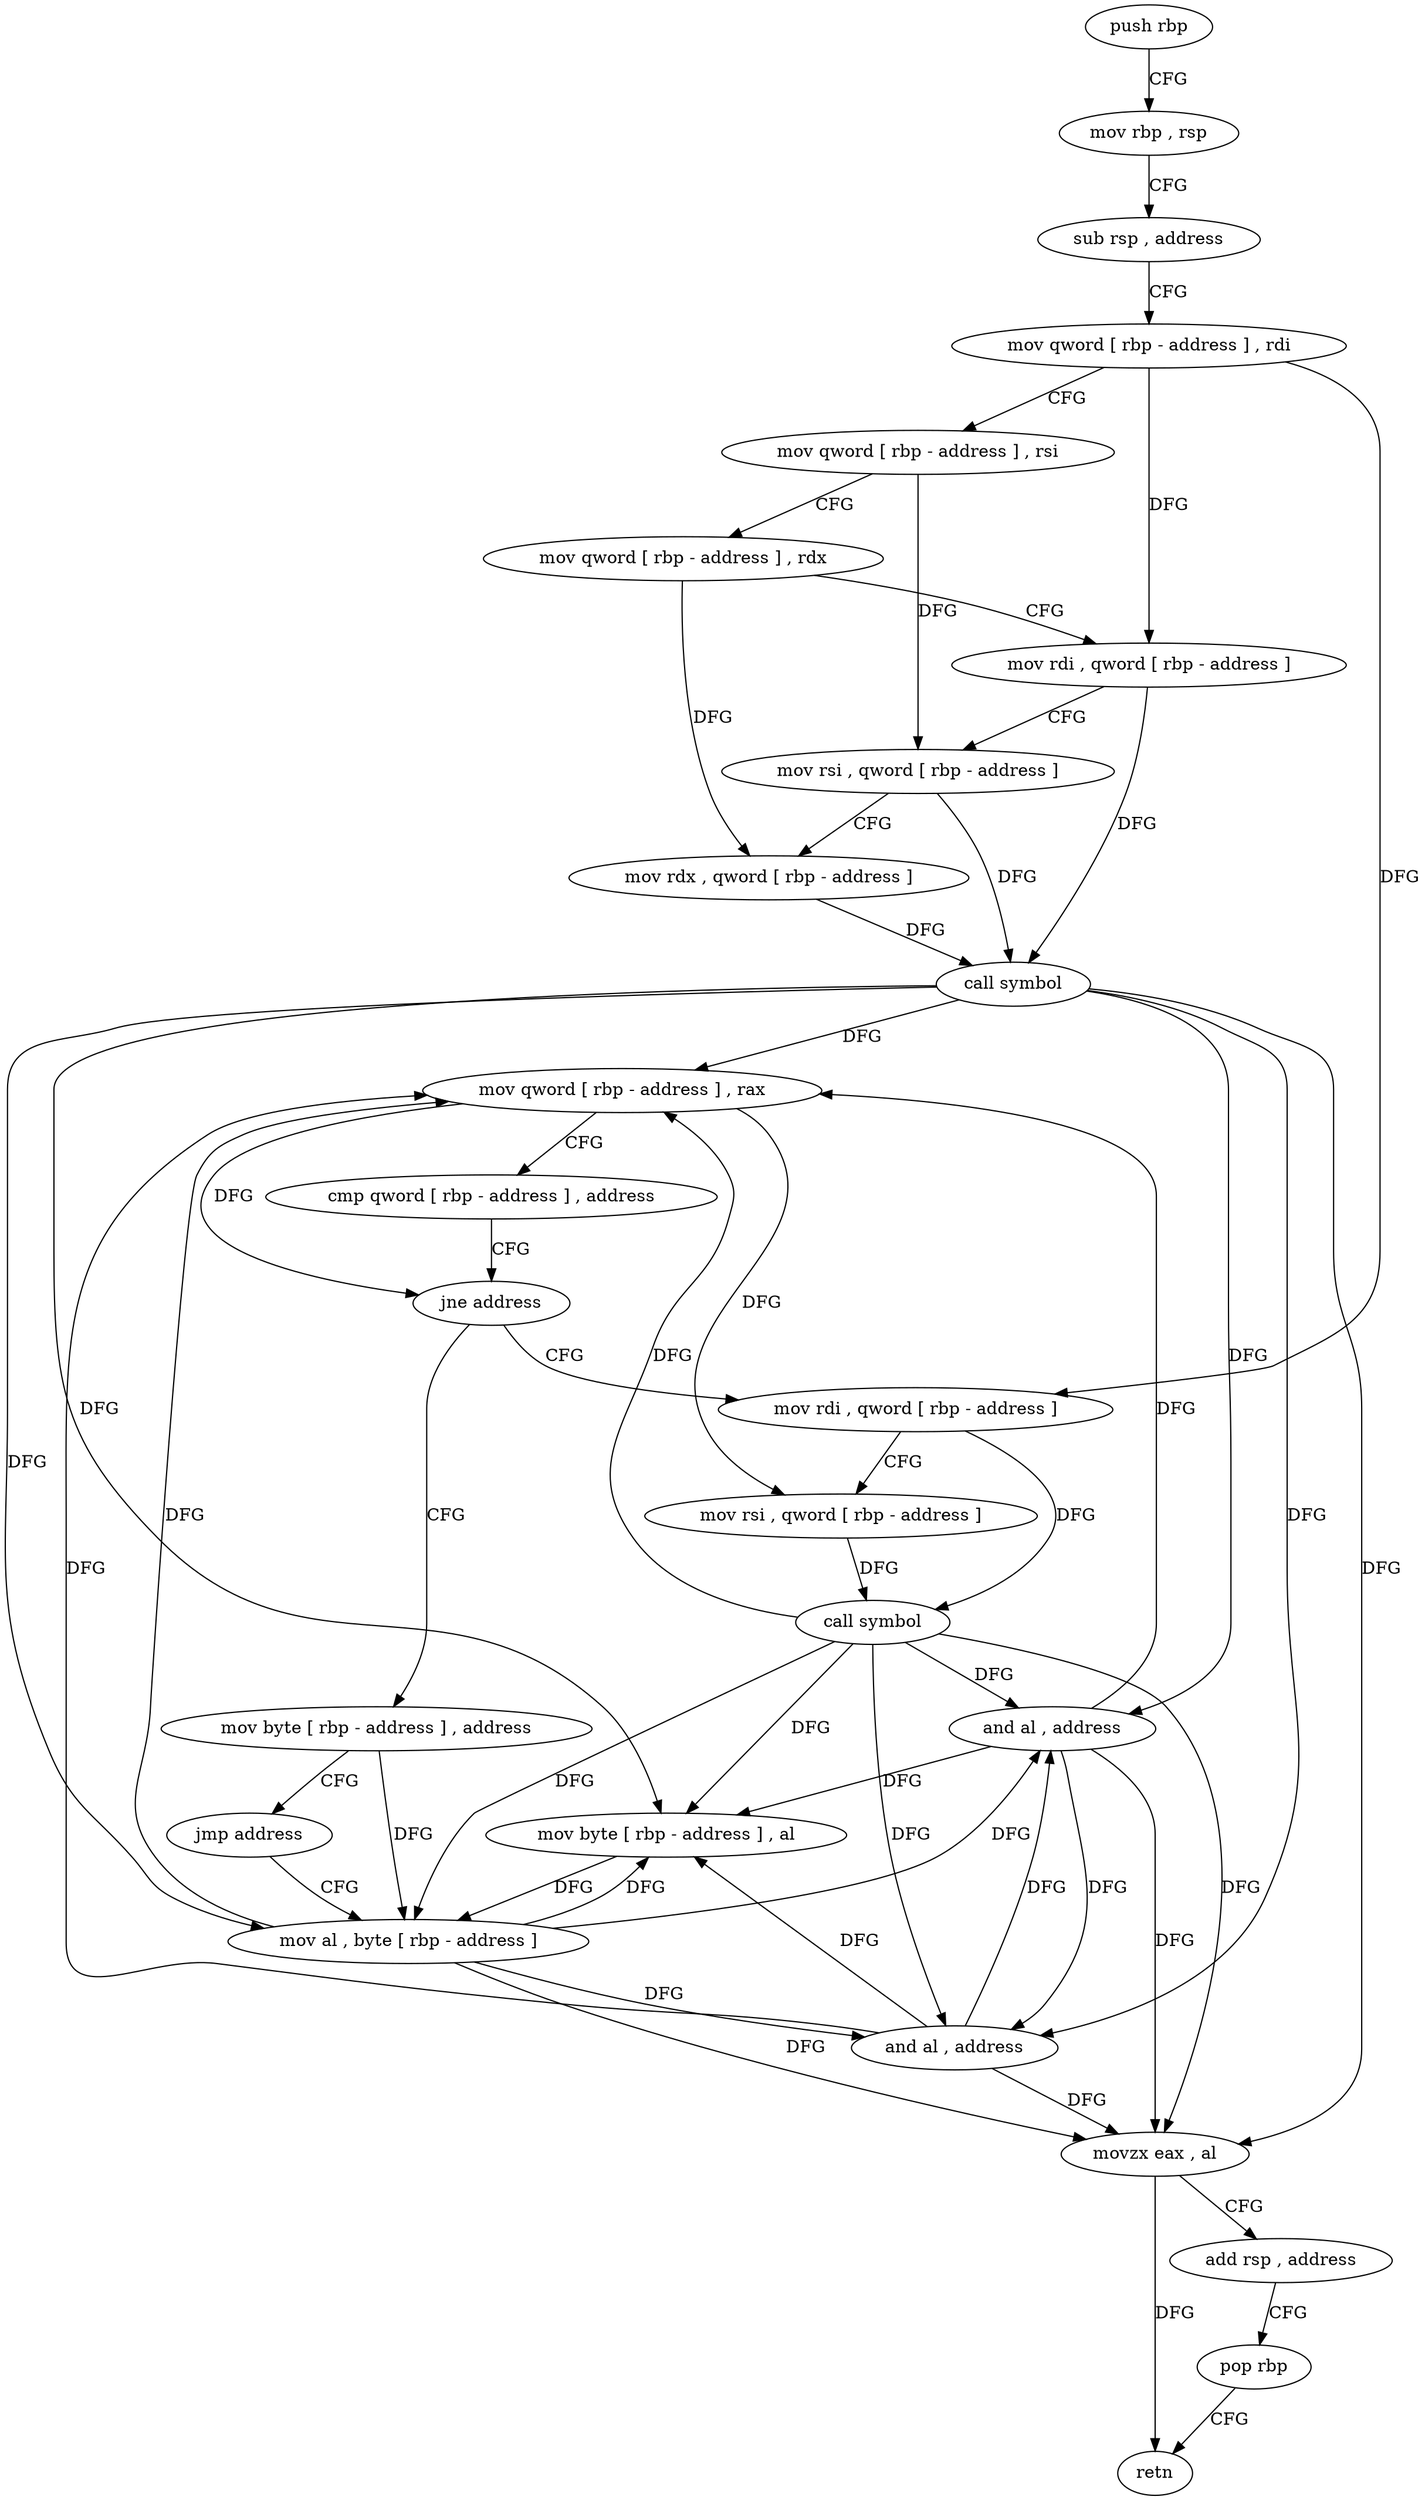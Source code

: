 digraph "func" {
"199504" [label = "push rbp" ]
"199505" [label = "mov rbp , rsp" ]
"199508" [label = "sub rsp , address" ]
"199512" [label = "mov qword [ rbp - address ] , rdi" ]
"199516" [label = "mov qword [ rbp - address ] , rsi" ]
"199520" [label = "mov qword [ rbp - address ] , rdx" ]
"199524" [label = "mov rdi , qword [ rbp - address ]" ]
"199528" [label = "mov rsi , qword [ rbp - address ]" ]
"199532" [label = "mov rdx , qword [ rbp - address ]" ]
"199536" [label = "call symbol" ]
"199541" [label = "mov qword [ rbp - address ] , rax" ]
"199545" [label = "cmp qword [ rbp - address ] , address" ]
"199550" [label = "jne address" ]
"199565" [label = "mov rdi , qword [ rbp - address ]" ]
"199556" [label = "mov byte [ rbp - address ] , address" ]
"199569" [label = "mov rsi , qword [ rbp - address ]" ]
"199573" [label = "call symbol" ]
"199578" [label = "and al , address" ]
"199580" [label = "mov byte [ rbp - address ] , al" ]
"199583" [label = "mov al , byte [ rbp - address ]" ]
"199560" [label = "jmp address" ]
"199586" [label = "and al , address" ]
"199588" [label = "movzx eax , al" ]
"199591" [label = "add rsp , address" ]
"199595" [label = "pop rbp" ]
"199596" [label = "retn" ]
"199504" -> "199505" [ label = "CFG" ]
"199505" -> "199508" [ label = "CFG" ]
"199508" -> "199512" [ label = "CFG" ]
"199512" -> "199516" [ label = "CFG" ]
"199512" -> "199524" [ label = "DFG" ]
"199512" -> "199565" [ label = "DFG" ]
"199516" -> "199520" [ label = "CFG" ]
"199516" -> "199528" [ label = "DFG" ]
"199520" -> "199524" [ label = "CFG" ]
"199520" -> "199532" [ label = "DFG" ]
"199524" -> "199528" [ label = "CFG" ]
"199524" -> "199536" [ label = "DFG" ]
"199528" -> "199532" [ label = "CFG" ]
"199528" -> "199536" [ label = "DFG" ]
"199532" -> "199536" [ label = "DFG" ]
"199536" -> "199541" [ label = "DFG" ]
"199536" -> "199578" [ label = "DFG" ]
"199536" -> "199580" [ label = "DFG" ]
"199536" -> "199583" [ label = "DFG" ]
"199536" -> "199586" [ label = "DFG" ]
"199536" -> "199588" [ label = "DFG" ]
"199541" -> "199545" [ label = "CFG" ]
"199541" -> "199550" [ label = "DFG" ]
"199541" -> "199569" [ label = "DFG" ]
"199545" -> "199550" [ label = "CFG" ]
"199550" -> "199565" [ label = "CFG" ]
"199550" -> "199556" [ label = "CFG" ]
"199565" -> "199569" [ label = "CFG" ]
"199565" -> "199573" [ label = "DFG" ]
"199556" -> "199560" [ label = "CFG" ]
"199556" -> "199583" [ label = "DFG" ]
"199569" -> "199573" [ label = "DFG" ]
"199573" -> "199578" [ label = "DFG" ]
"199573" -> "199541" [ label = "DFG" ]
"199573" -> "199580" [ label = "DFG" ]
"199573" -> "199583" [ label = "DFG" ]
"199573" -> "199586" [ label = "DFG" ]
"199573" -> "199588" [ label = "DFG" ]
"199578" -> "199580" [ label = "DFG" ]
"199578" -> "199541" [ label = "DFG" ]
"199578" -> "199586" [ label = "DFG" ]
"199578" -> "199588" [ label = "DFG" ]
"199580" -> "199583" [ label = "DFG" ]
"199583" -> "199586" [ label = "DFG" ]
"199583" -> "199541" [ label = "DFG" ]
"199583" -> "199578" [ label = "DFG" ]
"199583" -> "199580" [ label = "DFG" ]
"199583" -> "199588" [ label = "DFG" ]
"199560" -> "199583" [ label = "CFG" ]
"199586" -> "199588" [ label = "DFG" ]
"199586" -> "199541" [ label = "DFG" ]
"199586" -> "199578" [ label = "DFG" ]
"199586" -> "199580" [ label = "DFG" ]
"199588" -> "199591" [ label = "CFG" ]
"199588" -> "199596" [ label = "DFG" ]
"199591" -> "199595" [ label = "CFG" ]
"199595" -> "199596" [ label = "CFG" ]
}
